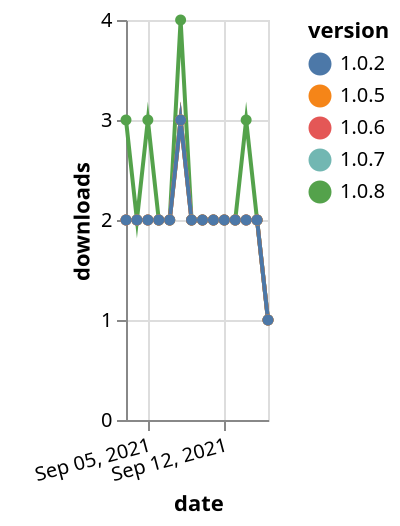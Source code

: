 {"$schema": "https://vega.github.io/schema/vega-lite/v5.json", "description": "A simple bar chart with embedded data.", "data": {"values": [{"date": "2021-09-03", "total": 3023, "delta": 3, "version": "1.0.8"}, {"date": "2021-09-04", "total": 3025, "delta": 2, "version": "1.0.8"}, {"date": "2021-09-05", "total": 3028, "delta": 3, "version": "1.0.8"}, {"date": "2021-09-06", "total": 3030, "delta": 2, "version": "1.0.8"}, {"date": "2021-09-07", "total": 3032, "delta": 2, "version": "1.0.8"}, {"date": "2021-09-08", "total": 3036, "delta": 4, "version": "1.0.8"}, {"date": "2021-09-09", "total": 3038, "delta": 2, "version": "1.0.8"}, {"date": "2021-09-10", "total": 3040, "delta": 2, "version": "1.0.8"}, {"date": "2021-09-11", "total": 3042, "delta": 2, "version": "1.0.8"}, {"date": "2021-09-12", "total": 3044, "delta": 2, "version": "1.0.8"}, {"date": "2021-09-13", "total": 3046, "delta": 2, "version": "1.0.8"}, {"date": "2021-09-14", "total": 3049, "delta": 3, "version": "1.0.8"}, {"date": "2021-09-15", "total": 3051, "delta": 2, "version": "1.0.8"}, {"date": "2021-09-16", "total": 3052, "delta": 1, "version": "1.0.8"}, {"date": "2021-09-03", "total": 2372, "delta": 2, "version": "1.0.7"}, {"date": "2021-09-04", "total": 2374, "delta": 2, "version": "1.0.7"}, {"date": "2021-09-05", "total": 2376, "delta": 2, "version": "1.0.7"}, {"date": "2021-09-06", "total": 2378, "delta": 2, "version": "1.0.7"}, {"date": "2021-09-07", "total": 2380, "delta": 2, "version": "1.0.7"}, {"date": "2021-09-08", "total": 2383, "delta": 3, "version": "1.0.7"}, {"date": "2021-09-09", "total": 2385, "delta": 2, "version": "1.0.7"}, {"date": "2021-09-10", "total": 2387, "delta": 2, "version": "1.0.7"}, {"date": "2021-09-11", "total": 2389, "delta": 2, "version": "1.0.7"}, {"date": "2021-09-12", "total": 2391, "delta": 2, "version": "1.0.7"}, {"date": "2021-09-13", "total": 2393, "delta": 2, "version": "1.0.7"}, {"date": "2021-09-14", "total": 2395, "delta": 2, "version": "1.0.7"}, {"date": "2021-09-15", "total": 2397, "delta": 2, "version": "1.0.7"}, {"date": "2021-09-16", "total": 2398, "delta": 1, "version": "1.0.7"}, {"date": "2021-09-03", "total": 2695, "delta": 2, "version": "1.0.6"}, {"date": "2021-09-04", "total": 2697, "delta": 2, "version": "1.0.6"}, {"date": "2021-09-05", "total": 2699, "delta": 2, "version": "1.0.6"}, {"date": "2021-09-06", "total": 2701, "delta": 2, "version": "1.0.6"}, {"date": "2021-09-07", "total": 2703, "delta": 2, "version": "1.0.6"}, {"date": "2021-09-08", "total": 2706, "delta": 3, "version": "1.0.6"}, {"date": "2021-09-09", "total": 2708, "delta": 2, "version": "1.0.6"}, {"date": "2021-09-10", "total": 2710, "delta": 2, "version": "1.0.6"}, {"date": "2021-09-11", "total": 2712, "delta": 2, "version": "1.0.6"}, {"date": "2021-09-12", "total": 2714, "delta": 2, "version": "1.0.6"}, {"date": "2021-09-13", "total": 2716, "delta": 2, "version": "1.0.6"}, {"date": "2021-09-14", "total": 2718, "delta": 2, "version": "1.0.6"}, {"date": "2021-09-15", "total": 2720, "delta": 2, "version": "1.0.6"}, {"date": "2021-09-16", "total": 2721, "delta": 1, "version": "1.0.6"}, {"date": "2021-09-03", "total": 2648, "delta": 2, "version": "1.0.5"}, {"date": "2021-09-04", "total": 2650, "delta": 2, "version": "1.0.5"}, {"date": "2021-09-05", "total": 2652, "delta": 2, "version": "1.0.5"}, {"date": "2021-09-06", "total": 2654, "delta": 2, "version": "1.0.5"}, {"date": "2021-09-07", "total": 2656, "delta": 2, "version": "1.0.5"}, {"date": "2021-09-08", "total": 2659, "delta": 3, "version": "1.0.5"}, {"date": "2021-09-09", "total": 2661, "delta": 2, "version": "1.0.5"}, {"date": "2021-09-10", "total": 2663, "delta": 2, "version": "1.0.5"}, {"date": "2021-09-11", "total": 2665, "delta": 2, "version": "1.0.5"}, {"date": "2021-09-12", "total": 2667, "delta": 2, "version": "1.0.5"}, {"date": "2021-09-13", "total": 2669, "delta": 2, "version": "1.0.5"}, {"date": "2021-09-14", "total": 2671, "delta": 2, "version": "1.0.5"}, {"date": "2021-09-15", "total": 2673, "delta": 2, "version": "1.0.5"}, {"date": "2021-09-16", "total": 2674, "delta": 1, "version": "1.0.5"}, {"date": "2021-09-03", "total": 2605, "delta": 2, "version": "1.0.2"}, {"date": "2021-09-04", "total": 2607, "delta": 2, "version": "1.0.2"}, {"date": "2021-09-05", "total": 2609, "delta": 2, "version": "1.0.2"}, {"date": "2021-09-06", "total": 2611, "delta": 2, "version": "1.0.2"}, {"date": "2021-09-07", "total": 2613, "delta": 2, "version": "1.0.2"}, {"date": "2021-09-08", "total": 2616, "delta": 3, "version": "1.0.2"}, {"date": "2021-09-09", "total": 2618, "delta": 2, "version": "1.0.2"}, {"date": "2021-09-10", "total": 2620, "delta": 2, "version": "1.0.2"}, {"date": "2021-09-11", "total": 2622, "delta": 2, "version": "1.0.2"}, {"date": "2021-09-12", "total": 2624, "delta": 2, "version": "1.0.2"}, {"date": "2021-09-13", "total": 2626, "delta": 2, "version": "1.0.2"}, {"date": "2021-09-14", "total": 2628, "delta": 2, "version": "1.0.2"}, {"date": "2021-09-15", "total": 2630, "delta": 2, "version": "1.0.2"}, {"date": "2021-09-16", "total": 2631, "delta": 1, "version": "1.0.2"}]}, "width": "container", "mark": {"type": "line", "point": {"filled": true}}, "encoding": {"x": {"field": "date", "type": "temporal", "timeUnit": "yearmonthdate", "title": "date", "axis": {"labelAngle": -15}}, "y": {"field": "delta", "type": "quantitative", "title": "downloads"}, "color": {"field": "version", "type": "nominal"}, "tooltip": {"field": "delta"}}}